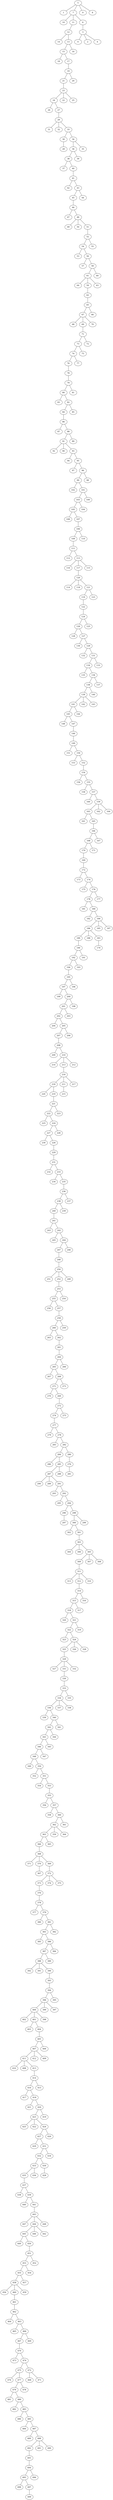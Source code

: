 graph G {
"456";
"392";
"14";
"391";
"163";
"377";
"182";
"120";
"264";
"74";
"245";
"49";
"440";
"73";
"54";
"52";
"173";
"84";
"112";
"189";
"108";
"186";
"0";
"232";
"296";
"449";
"492";
"495";
"458";
"255";
"80";
"283";
"128";
"146";
"214";
"325";
"423";
"61";
"445";
"132";
"348";
"37";
"139";
"491";
"10";
"151";
"354";
"53";
"366";
"251";
"411";
"311";
"76";
"417";
"65";
"476";
"339";
"435";
"263";
"300";
"38";
"192";
"363";
"99";
"276";
"30";
"333";
"31";
"47";
"18";
"286";
"204";
"169";
"396";
"293";
"260";
"359";
"330";
"322";
"15";
"292";
"365";
"355";
"465";
"32";
"371";
"436";
"407";
"443";
"233";
"243";
"429";
"244";
"119";
"418";
"464";
"343";
"302";
"114";
"346";
"148";
"412";
"185";
"248";
"2";
"205";
"295";
"113";
"91";
"234";
"23";
"393";
"105";
"284";
"265";
"370";
"309";
"5";
"92";
"149";
"266";
"40";
"256";
"250";
"352";
"131";
"45";
"78";
"242";
"213";
"89";
"427";
"221";
"77";
"168";
"126";
"482";
"432";
"274";
"473";
"252";
"156";
"90";
"48";
"367";
"297";
"249";
"483";
"19";
"24";
"254";
"98";
"468";
"257";
"83";
"313";
"277";
"109";
"236";
"227";
"467";
"271";
"64";
"160";
"307";
"41";
"270";
"181";
"72";
"153";
"174";
"387";
"395";
"122";
"280";
"470";
"207";
"134";
"383";
"275";
"218";
"402";
"403";
"133";
"481";
"253";
"216";
"50";
"147";
"372";
"59";
"188";
"75";
"496";
"342";
"373";
"145";
"425";
"323";
"460";
"362";
"247";
"162";
"161";
"21";
"4";
"431";
"29";
"441";
"158";
"28";
"450";
"11";
"329";
"344";
"401";
"39";
"175";
"191";
"287";
"208";
"341";
"57";
"469";
"1";
"334";
"106";
"116";
"20";
"422";
"238";
"326";
"94";
"34";
"230";
"222";
"220";
"199";
"356";
"79";
"279";
"7";
"202";
"400";
"290";
"404";
"324";
"225";
"62";
"118";
"479";
"87";
"240";
"259";
"9";
"438";
"335";
"303";
"272";
"55";
"144";
"8";
"347";
"475";
"399";
"394";
"269";
"180";
"267";
"416";
"130";
"314";
"376";
"104";
"474";
"478";
"219";
"215";
"3";
"285";
"110";
"358";
"228";
"374";
"353";
"235";
"124";
"178";
"453";
"46";
"195";
"127";
"71";
"434";
"480";
"498";
"351";
"155";
"16";
"51";
"447";
"444";
"315";
"360";
"68";
"410";
"424";
"141";
"398";
"97";
"17";
"268";
"67";
"385";
"231";
"197";
"211";
"212";
"437";
"81";
"349";
"415";
"194";
"426";
"164";
"278";
"56";
"224";
"183";
"172";
"336";
"170";
"166";
"201";
"471";
"193";
"375";
"229";
"379";
"85";
"484";
"198";
"102";
"103";
"414";
"140";
"42";
"378";
"408";
"388";
"95";
"433";
"157";
"384";
"176";
"36";
"69";
"369";
"241";
"159";
"121";
"43";
"327";
"368";
"316";
"63";
"33";
"200";
"466";
"226";
"455";
"111";
"312";
"125";
"380";
"196";
"462";
"405";
"117";
"446";
"206";
"129";
"152";
"337";
"397";
"150";
"361";
"58";
"308";
"86";
"448";
"319";
"70";
"237";
"107";
"490";
"413";
"386";
"487";
"493";
"289";
"291";
"328";
"364";
"203";
"13";
"318";
"288";
"88";
"261";
"381";
"320";
"171";
"100";
"44";
"35";
"82";
"442";
"454";
"138";
"22";
"299";
"461";
"409";
"489";
"217";
"184";
"494";
"258";
"239";
"357";
"452";
"345";
"428";
"177";
"486";
"209";
"485";
"421";
"304";
"154";
"338";
"96";
"340";
"390";
"317";
"382";
"389";
"331";
"499";
"310";
"142";
"6";
"25";
"60";
"143";
"406";
"451";
"187";
"93";
"273";
"223";
"123";
"26";
"294";
"210";
"115";
"167";
"306";
"165";
"497";
"27";
"301";
"246";
"332";
"419";
"179";
"66";
"137";
"350";
"305";
"472";
"101";
"321";
"459";
"477";
"190";
"420";
"463";
"488";
"439";
"12";
"457";
"282";
"135";
"430";
"298";
"136";
"281";
"262";
    "165" -- "166";
    "437" -- "438";
    "495" -- "498";
    "388" -- "392";
    "126" -- "128";
    "420" -- "419";
    "368" -- "371";
    "298" -- "299";
    "443" -- "447";
    "200" -- "198";
    "5" -- "8";
    "168" -- "171";
    "463" -- "465";
    "15" -- "18";
    "13" -- "16";
    "363" -- "365";
    "373" -- "376";
    "485" -- "487";
    "418" -- "421";
    "71" -- "72";
    "494" -- "496";
    "120" -- "114";
    "169" -- "172";
    "271" -- "269";
    "362" -- "359";
    "276" -- "281";
    "184" -- "187";
    "394" -- "395";
    "400" -- "402";
    "96" -- "98";
    "461" -- "462";
    "466" -- "469";
    "6" -- "3";
    "362" -- "364";
    "314" -- "316";
    "129" -- "132";
    "378" -- "379";
    "350" -- "352";
    "388" -- "391";
    "13" -- "15";
    "122" -- "124";
    "222" -- "225";
    "285" -- "288";
    "73" -- "75";
    "192" -- "193";
    "119" -- "122";
    "127" -- "130";
    "67" -- "68";
    "170" -- "169";
    "231" -- "232";
    "343" -- "345";
    "311" -- "313";
    "324" -- "326";
    "74" -- "77";
    "466" -- "467";
    "369" -- "372";
    "139" -- "142";
    "111" -- "112";
    "355" -- "356";
    "450" -- "451";
    "117" -- "120";
    "136" -- "137";
    "186" -- "188";
    "396" -- "399";
    "287" -- "291";
    "131" -- "133";
    "106" -- "110";
    "113" -- "116";
    "342" -- "344";
    "366" -- "368";
    "106" -- "109";
    "205" -- "206";
    "216" -- "217";
    "322" -- "323";
    "34" -- "35";
    "29" -- "31";
    "219" -- "221";
    "362" -- "363";
    "23" -- "22";
    "265" -- "267";
    "11" -- "12";
    "455" -- "457";
    "420" -- "423";
    "229" -- "231";
    "216" -- "211";
    "477" -- "478";
    "492" -- "493";
    "34" -- "36";
    "407" -- "409";
    "430" -- "428";
    "291" -- "293";
    "172" -- "173";
    "495" -- "497";
    "121" -- "123";
    "149" -- "151";
    "213" -- "216";
    "303" -- "304";
    "488" -- "491";
    "205" -- "207";
    "242" -- "245";
    "101" -- "100";
    "318" -- "321";
    "372" -- "374";
    "80" -- "83";
    "400" -- "401";
    "157" -- "160";
    "445" -- "450";
    "301" -- "303";
    "231" -- "233";
    "312" -- "314";
    "474" -- "475";
    "353" -- "355";
    "202" -- "204";
    "458" -- "459";
    "494" -- "495";
    "423" -- "425";
    "121" -- "119";
    "194" -- "195";
    "282" -- "284";
    "5" -- "1";
    "5" -- "9";
    "46" -- "47";
    "388" -- "390";
    "435" -- "437";
    "368" -- "369";
    "336" -- "339";
    "497" -- "499";
    "103" -- "104";
    "292" -- "295";
    "303" -- "306";
    "379" -- "380";
    "3" -- "4";
    "7" -- "10";
    "221" -- "223";
    "134" -- "135";
    "284" -- "286";
    "30" -- "28";
    "305" -- "308";
    "407" -- "412";
    "195" -- "196";
    "174" -- "175";
    "322" -- "324";
    "43" -- "44";
    "372" -- "375";
    "233" -- "234";
    "287" -- "289";
    "176" -- "177";
    "292" -- "294";
    "5" -- "7";
    "218" -- "220";
    "145" -- "148";
    "131" -- "134";
    "61" -- "64";
    "24" -- "26";
    "411" -- "408";
    "439" -- "440";
    "423" -- "424";
    "458" -- "456";
    "404" -- "405";
    "264" -- "266";
    "274" -- "277";
    "159" -- "164";
    "184" -- "185";
    "226" -- "229";
    "321" -- "319";
    "272" -- "275";
    "54" -- "53";
    "475" -- "476";
    "76" -- "78";
    "178" -- "181";
    "101" -- "103";
    "324" -- "328";
    "287" -- "290";
    "180" -- "182";
    "360" -- "361";
    "455" -- "458";
    "252" -- "253";
    "113" -- "115";
    "195" -- "197";
    "201" -- "203";
    "242" -- "244";
    "250" -- "251";
    "372" -- "373";
    "36" -- "39";
    "120" -- "118";
    "333" -- "335";
    "154" -- "156";
    "294" -- "298";
    "15" -- "17";
    "488" -- "490";
    "189" -- "190";
    "149" -- "150";
    "52" -- "55";
    "477" -- "479";
    "61" -- "63";
    "73" -- "74";
    "405" -- "406";
    "300" -- "302";
    "431" -- "434";
    "416" -- "417";
    "386" -- "387";
    "186" -- "189";
    "99" -- "102";
    "124" -- "125";
    "105" -- "108";
    "82" -- "85";
    "141" -- "144";
    "222" -- "224";
    "48" -- "50";
    "257" -- "258";
    "475" -- "477";
    "134" -- "136";
    "346" -- "347";
    "33" -- "34";
    "12" -- "14";
    "334" -- "338";
    "278" -- "283";
    "370" -- "367";
    "472" -- "471";
    "113" -- "117";
    "48" -- "49";
    "46" -- "48";
    "91" -- "92";
    "427" -- "429";
    "265" -- "268";
    "210" -- "214";
    "29" -- "32";
    "41" -- "42";
    "444" -- "442";
    "400" -- "398";
    "269" -- "272";
    "277" -- "279";
    "79" -- "81";
    "260" -- "263";
    "405" -- "407";
    "342" -- "343";
    "145" -- "147";
    "103" -- "105";
    "69" -- "71";
    "414" -- "415";
    "444" -- "446";
    "216" -- "218";
    "437" -- "439";
    "238" -- "239";
    "218" -- "219";
    "184" -- "186";
    "19" -- "20";
    "250" -- "249";
    "178" -- "180";
    "86" -- "87";
    "258" -- "259";
    "488" -- "492";
    "443" -- "448";
    "296" -- "297";
    "439" -- "441";
    "291" -- "292";
    "453" -- "454";
    "86" -- "88";
    "224" -- "228";
    "433" -- "436";
    "109" -- "111";
    "152" -- "154";
    "343" -- "346";
    "284" -- "285";
    "280" -- "276";
    "210" -- "212";
    "200" -- "201";
    "401" -- "403";
    "351" -- "354";
    "38" -- "37";
    "431" -- "432";
    "159" -- "163";
    "54" -- "56";
    "305" -- "309";
    "52" -- "54";
    "253" -- "254";
    "407" -- "411";
    "79" -- "80";
    "168" -- "170";
    "346" -- "348";
    "463" -- "466";
    "314" -- "315";
    "386" -- "384";
    "192" -- "194";
    "202" -- "205";
    "126" -- "127";
    "350" -- "351";
    "150" -- "153";
    "146" -- "149";
    "331" -- "330";
    "93" -- "94";
    "336" -- "340";
    "441" -- "443";
    "261" -- "264";
    "268" -- "273";
    "472" -- "468";
    "368" -- "370";
    "183" -- "179";
    "479" -- "481";
    "88" -- "89";
    "221" -- "222";
    "315" -- "317";
    "241" -- "243";
    "33" -- "30";
    "298" -- "300";
    "411" -- "413";
    "248" -- "250";
    "424" -- "426";
    "124" -- "126";
    "418" -- "420";
    "224" -- "227";
    "300" -- "301";
    "334" -- "337";
    "12" -- "13";
    "474" -- "472";
    "208" -- "209";
    "107" -- "106";
    "383" -- "385";
    "27" -- "29";
    "424" -- "427";
    "451" -- "452";
    "460" -- "461";
    "138" -- "140";
    "321" -- "322";
    "413" -- "414";
    "396" -- "397";
    "58" -- "60";
    "166" -- "167";
    "99" -- "101";
    "329" -- "327";
    "379" -- "381";
    "340" -- "341";
    "23" -- "25";
    "166" -- "168";
    "348" -- "349";
    "311" -- "312";
    "253" -- "255";
    "88" -- "91";
    "233" -- "235";
    "470" -- "473";
    "244" -- "246";
    "325" -- "329";
    "197" -- "199";
    "17" -- "19";
    "458" -- "460";
    "36" -- "38";
    "95" -- "97";
    "432" -- "430";
    "258" -- "260";
    "3" -- "0";
    "433" -- "435";
    "74" -- "76";
    "23" -- "24";
    "318" -- "320";
    "493" -- "494";
    "351" -- "353";
    "138" -- "139";
    "84" -- "86";
    "147" -- "146";
    "208" -- "210";
    "91" -- "93";
    "235" -- "236";
    "105" -- "107";
    "445" -- "449";
    "174" -- "176";
    "480" -- "482";
    "394" -- "396";
    "357" -- "358";
    "381" -- "382";
    "255" -- "256";
    "387" -- "389";
    "56" -- "57";
    "67" -- "69";
    "238" -- "240";
    "479" -- "480";
    "7" -- "6";
    "278" -- "282";
    "45" -- "46";
    "240" -- "241";
    "483" -- "486";
    "427" -- "431";
    "376" -- "378";
    "411" -- "410";
    "241" -- "242";
    "120" -- "121";
    "348" -- "350";
    "67" -- "70";
    "470" -- "474";
    "7" -- "11";
    "43" -- "45";
    "443" -- "444";
    "260" -- "262";
    "65" -- "66";
    "95" -- "96";
    "129" -- "131";
    "150" -- "152";
    "176" -- "178";
    "268" -- "271";
    "211" -- "215";
    "340" -- "342";
    "96" -- "99";
    "155" -- "158";
    "65" -- "67";
    "207" -- "208";
    "282" -- "280";
    "381" -- "383";
    "51" -- "52";
    "227" -- "230";
    "190" -- "191";
    "136" -- "138";
    "190" -- "192";
    "127" -- "129";
    "330" -- "333";
    "262" -- "261";
    "309" -- "311";
    "139" -- "143";
    "247" -- "248";
    "432" -- "433";
    "41" -- "43";
    "305" -- "307";
    "329" -- "332";
    "48" -- "51";
    "210" -- "213";
    "80" -- "82";
    "155" -- "157";
    "236" -- "237";
    "159" -- "162";
    "91" -- "90";
    "154" -- "155";
    "29" -- "33";
    "62" -- "65";
    "387" -- "388";
    "453" -- "455";
    "467" -- "470";
    "462" -- "464";
    "255" -- "257";
    "157" -- "159";
    "236" -- "238";
    "355" -- "357";
    "172" -- "174";
    "315" -- "318";
    "277" -- "278";
    "56" -- "58";
    "40" -- "41";
    "250" -- "252";
    "285" -- "287";
    "272" -- "274";
    "3" -- "2";
    "82" -- "84";
    "111" -- "113";
    "71" -- "73";
    "329" -- "331";
    "451" -- "453";
    "24" -- "27";
    "462" -- "463";
    "333" -- "334";
    "201" -- "202";
    "271" -- "270";
    "244" -- "247";
    "487" -- "489";
    "357" -- "360";
    "186" -- "183";
    "311" -- "310";
    "360" -- "362";
    "378" -- "377";
    "180" -- "184";
    "334" -- "336";
    "58" -- "61";
    "480" -- "483";
    "324" -- "325";
    "485" -- "484";
    "38" -- "40";
    "444" -- "445";
    "163" -- "165";
    "163" -- "161";
    "483" -- "485";
    "139" -- "141";
    "197" -- "200";
    "390" -- "393";
    "61" -- "59";
    "363" -- "366";
    "294" -- "296";
    "19" -- "21";
    "59" -- "62";
    "303" -- "305";
    "416" -- "418";
    "396" -- "400";
    "487" -- "488";
    "414" -- "416";
    "93" -- "95";
    "423" -- "422";
    "383" -- "386";
    "21" -- "23";
    "227" -- "226";
    "401" -- "404";
    "78" -- "79";
    "141" -- "145";
    "393" -- "394";
    "264" -- "265";
}
